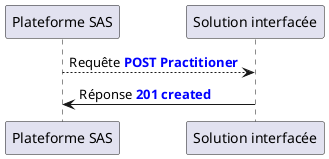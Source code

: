 @startuml
"Plateforme SAS" --> "Solution interfacée": Requête **<color:blue>POST Practitioner</color>**
"Solution interfacée" -> "Plateforme SAS": Réponse **<color:blue>201 created</color>**
@enduml